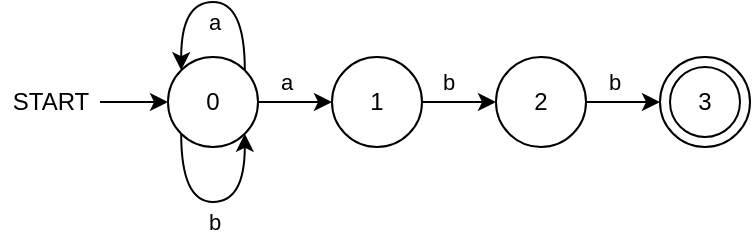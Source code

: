 <mxfile>
    <diagram id="wGf1ILY90YyGVLBexA6e" name="第 1 页">
        <mxGraphModel dx="311" dy="276" grid="1" gridSize="10" guides="1" tooltips="1" connect="1" arrows="1" fold="1" page="1" pageScale="1" pageWidth="827" pageHeight="1169" math="1" shadow="0">
            <root>
                <mxCell id="0"/>
                <mxCell id="1" parent="0"/>
                <mxCell id="733" style="edgeStyle=orthogonalEdgeStyle;rounded=0;orthogonalLoop=1;jettySize=auto;html=1;entryX=0;entryY=0.5;entryDx=0;entryDy=0;" parent="1" source="695" target="697" edge="1">
                    <mxGeometry relative="1" as="geometry"/>
                </mxCell>
                <mxCell id="695" value="START" style="text;html=1;align=center;verticalAlign=middle;resizable=0;points=[];autosize=1;strokeColor=none;" parent="1" vertex="1">
                    <mxGeometry x="230" y="530" width="50" height="20" as="geometry"/>
                </mxCell>
                <mxCell id="740" style="edgeStyle=orthogonalEdgeStyle;curved=1;rounded=0;orthogonalLoop=1;jettySize=auto;html=1;entryX=0;entryY=0.5;entryDx=0;entryDy=0;" parent="1" source="696" target="698" edge="1">
                    <mxGeometry relative="1" as="geometry">
                        <Array as="points">
                            <mxPoint x="458" y="540"/>
                            <mxPoint x="458" y="540"/>
                        </Array>
                    </mxGeometry>
                </mxCell>
                <mxCell id="741" value="b" style="edgeLabel;html=1;align=center;verticalAlign=middle;resizable=0;points=[];" parent="740" vertex="1" connectable="0">
                    <mxGeometry x="-0.323" relative="1" as="geometry">
                        <mxPoint y="-10" as="offset"/>
                    </mxGeometry>
                </mxCell>
                <mxCell id="696" value="1" style="ellipse;whiteSpace=wrap;html=1;aspect=fixed;" parent="1" vertex="1">
                    <mxGeometry x="396" y="517.5" width="45" height="45" as="geometry"/>
                </mxCell>
                <mxCell id="735" style="edgeStyle=orthogonalEdgeStyle;curved=1;rounded=0;orthogonalLoop=1;jettySize=auto;html=1;exitX=0;exitY=1;exitDx=0;exitDy=0;entryX=1;entryY=1;entryDx=0;entryDy=0;" parent="1" source="697" target="697" edge="1">
                    <mxGeometry relative="1" as="geometry">
                        <mxPoint x="320" y="650" as="targetPoint"/>
                        <Array as="points">
                            <mxPoint x="321" y="590"/>
                            <mxPoint x="352" y="590"/>
                        </Array>
                    </mxGeometry>
                </mxCell>
                <mxCell id="737" value="b" style="edgeLabel;html=1;align=center;verticalAlign=middle;resizable=0;points=[];" parent="735" vertex="1" connectable="0">
                    <mxGeometry x="-0.438" y="4" relative="1" as="geometry">
                        <mxPoint x="12" y="16" as="offset"/>
                    </mxGeometry>
                </mxCell>
                <mxCell id="738" style="edgeStyle=orthogonalEdgeStyle;curved=1;rounded=0;orthogonalLoop=1;jettySize=auto;html=1;entryX=0;entryY=0.5;entryDx=0;entryDy=0;" parent="1" source="697" target="696" edge="1">
                    <mxGeometry relative="1" as="geometry"/>
                </mxCell>
                <mxCell id="739" value="a" style="edgeLabel;html=1;align=center;verticalAlign=middle;resizable=0;points=[];" parent="738" vertex="1" connectable="0">
                    <mxGeometry x="-0.373" y="1" relative="1" as="geometry">
                        <mxPoint y="-9" as="offset"/>
                    </mxGeometry>
                </mxCell>
                <mxCell id="697" value="0" style="ellipse;whiteSpace=wrap;html=1;aspect=fixed;" parent="1" vertex="1">
                    <mxGeometry x="314" y="517.5" width="45" height="45" as="geometry"/>
                </mxCell>
                <mxCell id="742" style="edgeStyle=orthogonalEdgeStyle;curved=1;rounded=0;orthogonalLoop=1;jettySize=auto;html=1;entryX=0;entryY=0.5;entryDx=0;entryDy=0;" parent="1" source="698" target="702" edge="1">
                    <mxGeometry relative="1" as="geometry"/>
                </mxCell>
                <mxCell id="743" value="b" style="edgeLabel;html=1;align=center;verticalAlign=middle;resizable=0;points=[];" parent="742" vertex="1" connectable="0">
                    <mxGeometry x="-0.355" relative="1" as="geometry">
                        <mxPoint y="-10" as="offset"/>
                    </mxGeometry>
                </mxCell>
                <mxCell id="698" value="2" style="ellipse;whiteSpace=wrap;html=1;aspect=fixed;" parent="1" vertex="1">
                    <mxGeometry x="478" y="517.5" width="45" height="45" as="geometry"/>
                </mxCell>
                <mxCell id="703" value="" style="group" parent="1" vertex="1" connectable="0">
                    <mxGeometry x="560" y="517.5" width="45" height="45" as="geometry"/>
                </mxCell>
                <mxCell id="702" value="" style="ellipse;whiteSpace=wrap;html=1;aspect=fixed;" parent="703" vertex="1">
                    <mxGeometry width="45" height="45" as="geometry"/>
                </mxCell>
                <mxCell id="699" value="3" style="ellipse;whiteSpace=wrap;html=1;aspect=fixed;" parent="703" vertex="1">
                    <mxGeometry x="5" y="5" width="35" height="35" as="geometry"/>
                </mxCell>
                <mxCell id="744" style="edgeStyle=orthogonalEdgeStyle;rounded=0;orthogonalLoop=1;jettySize=auto;html=1;entryX=0;entryY=0;entryDx=0;entryDy=0;curved=1;exitX=1;exitY=0;exitDx=0;exitDy=0;" edge="1" parent="1" source="697" target="697">
                    <mxGeometry relative="1" as="geometry">
                        <Array as="points">
                            <mxPoint x="352" y="490"/>
                            <mxPoint x="321" y="490"/>
                        </Array>
                    </mxGeometry>
                </mxCell>
                <mxCell id="746" value="a" style="edgeLabel;html=1;align=center;verticalAlign=middle;resizable=0;points=[];" vertex="1" connectable="0" parent="744">
                    <mxGeometry x="-0.068" y="-1" relative="1" as="geometry">
                        <mxPoint x="-3" y="11" as="offset"/>
                    </mxGeometry>
                </mxCell>
            </root>
        </mxGraphModel>
    </diagram>
</mxfile>